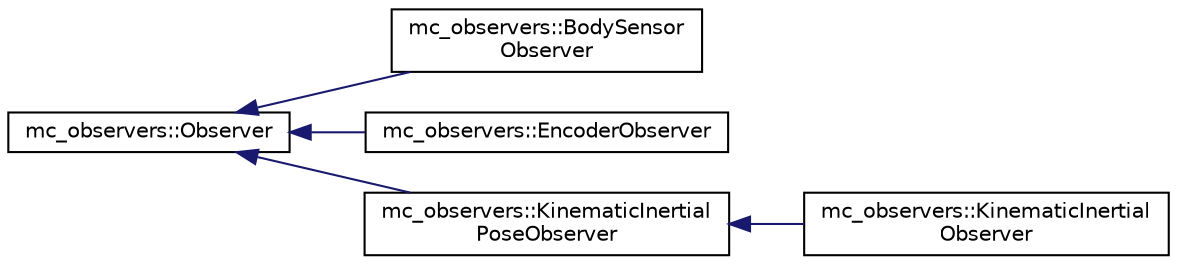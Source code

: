 digraph "Graphical Class Hierarchy"
{
 // INTERACTIVE_SVG=YES
  edge [fontname="Helvetica",fontsize="10",labelfontname="Helvetica",labelfontsize="10"];
  node [fontname="Helvetica",fontsize="10",shape=record];
  rankdir="LR";
  Node0 [label="mc_observers::Observer",height=0.2,width=0.4,color="black", fillcolor="white", style="filled",URL="$structmc__observers_1_1Observer.html",tooltip="State observation API. "];
  Node0 -> Node1 [dir="back",color="midnightblue",fontsize="10",style="solid",fontname="Helvetica"];
  Node1 [label="mc_observers::BodySensor\lObserver",height=0.2,width=0.4,color="black", fillcolor="white", style="filled",URL="$structmc__observers_1_1BodySensorObserver.html"];
  Node0 -> Node2 [dir="back",color="midnightblue",fontsize="10",style="solid",fontname="Helvetica"];
  Node2 [label="mc_observers::EncoderObserver",height=0.2,width=0.4,color="black", fillcolor="white", style="filled",URL="$structmc__observers_1_1EncoderObserver.html"];
  Node0 -> Node3 [dir="back",color="midnightblue",fontsize="10",style="solid",fontname="Helvetica"];
  Node3 [label="mc_observers::KinematicInertial\lPoseObserver",height=0.2,width=0.4,color="black", fillcolor="white", style="filled",URL="$structmc__observers_1_1KinematicInertialPoseObserver.html"];
  Node3 -> Node4 [dir="back",color="midnightblue",fontsize="10",style="solid",fontname="Helvetica"];
  Node4 [label="mc_observers::KinematicInertial\lObserver",height=0.2,width=0.4,color="black", fillcolor="white", style="filled",URL="$structmc__observers_1_1KinematicInertialObserver.html"];
}
